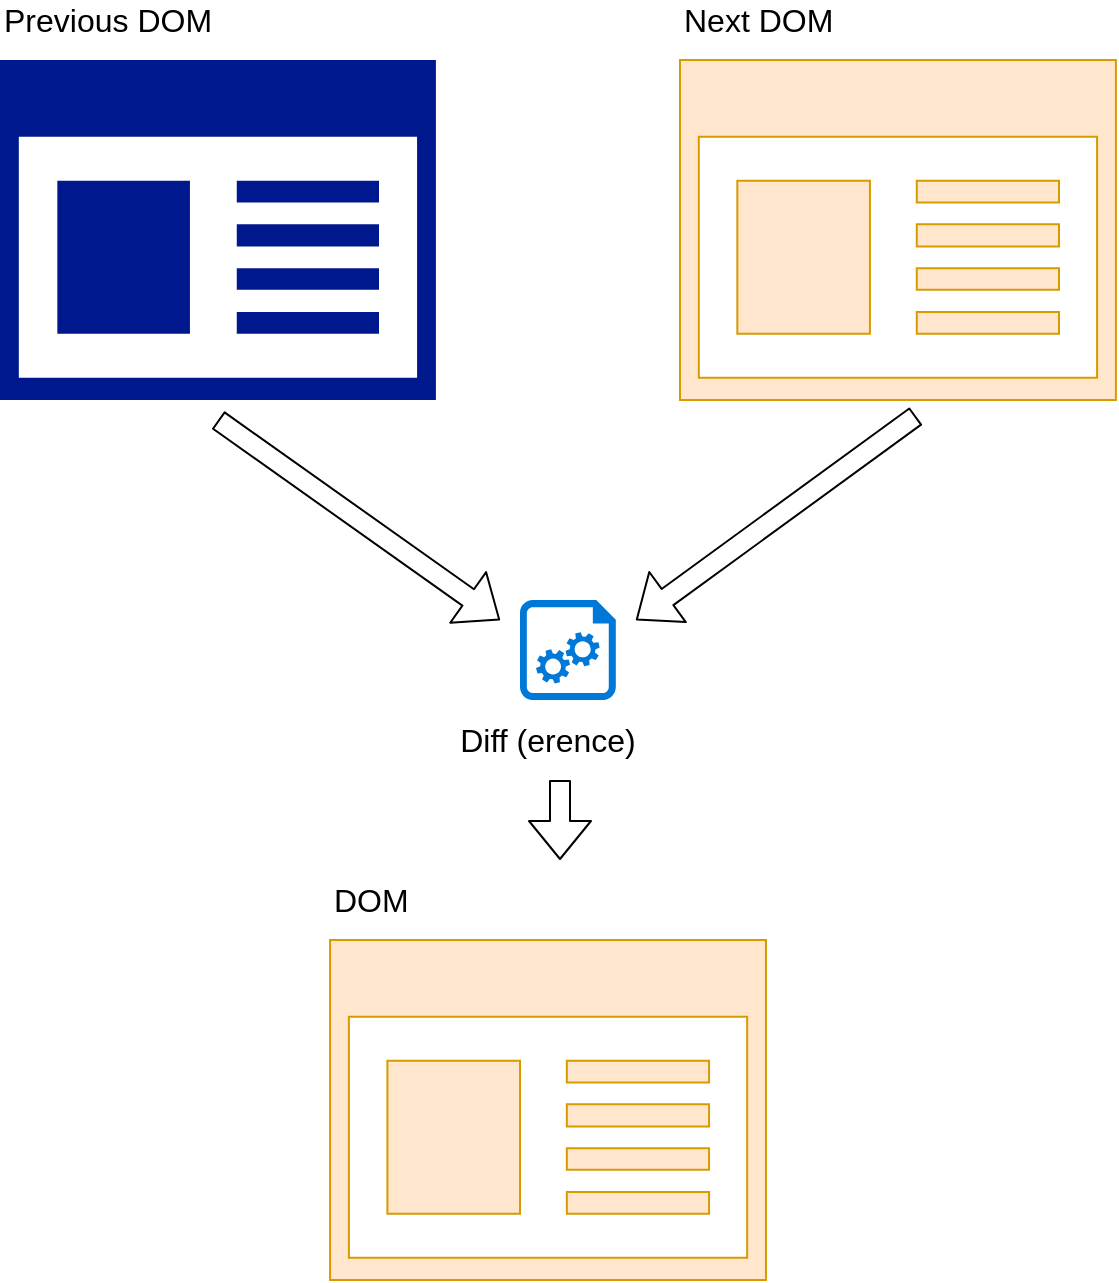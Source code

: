 <mxfile version="14.2.9" type="github">
  <diagram id="47Tz1IglF0DNrbYXFpfn" name="Page-1">
    <mxGraphModel dx="1426" dy="682" grid="1" gridSize="10" guides="1" tooltips="1" connect="1" arrows="1" fold="1" page="1" pageScale="1" pageWidth="850" pageHeight="1100" math="0" shadow="0">
      <root>
        <mxCell id="0" />
        <mxCell id="1" parent="0" />
        <mxCell id="Mqgu-dclHp-rflfHcWSP-2" value="" style="aspect=fixed;pointerEvents=1;shadow=0;dashed=0;html=1;strokeColor=none;labelPosition=center;verticalLabelPosition=bottom;verticalAlign=top;align=center;fillColor=#00188D;shape=mxgraph.mscae.enterprise.app_generic" vertex="1" parent="1">
          <mxGeometry x="100" y="160" width="217.95" height="170" as="geometry" />
        </mxCell>
        <mxCell id="Mqgu-dclHp-rflfHcWSP-4" value="" style="aspect=fixed;pointerEvents=1;shadow=0;dashed=0;html=1;strokeColor=#d79b00;labelPosition=center;verticalLabelPosition=bottom;verticalAlign=top;align=center;fillColor=#ffe6cc;shape=mxgraph.mscae.enterprise.app_generic" vertex="1" parent="1">
          <mxGeometry x="440" y="160" width="217.95" height="170" as="geometry" />
        </mxCell>
        <mxCell id="Mqgu-dclHp-rflfHcWSP-5" value="" style="aspect=fixed;pointerEvents=1;shadow=0;dashed=0;html=1;strokeColor=none;labelPosition=center;verticalLabelPosition=bottom;verticalAlign=top;align=center;shape=mxgraph.azure.startup_task;fillColor=#0078D7;" vertex="1" parent="1">
          <mxGeometry x="360" y="430" width="48" height="50" as="geometry" />
        </mxCell>
        <mxCell id="Mqgu-dclHp-rflfHcWSP-6" value="" style="aspect=fixed;pointerEvents=1;shadow=0;dashed=0;html=1;strokeColor=#d79b00;labelPosition=center;verticalLabelPosition=bottom;verticalAlign=top;align=center;fillColor=#ffe6cc;shape=mxgraph.mscae.enterprise.app_generic" vertex="1" parent="1">
          <mxGeometry x="265.03" y="600" width="217.95" height="170" as="geometry" />
        </mxCell>
        <mxCell id="Mqgu-dclHp-rflfHcWSP-7" value="&lt;font style=&quot;font-size: 16px&quot;&gt;Previous DOM&lt;/font&gt;" style="text;html=1;strokeColor=none;fillColor=none;align=left;verticalAlign=middle;whiteSpace=wrap;rounded=0;" vertex="1" parent="1">
          <mxGeometry x="100" y="130" width="120" height="20" as="geometry" />
        </mxCell>
        <mxCell id="Mqgu-dclHp-rflfHcWSP-9" value="&lt;font style=&quot;font-size: 16px&quot;&gt;Next DOM&lt;/font&gt;" style="text;html=1;strokeColor=none;fillColor=none;align=left;verticalAlign=middle;whiteSpace=wrap;rounded=0;" vertex="1" parent="1">
          <mxGeometry x="440" y="130" width="120" height="20" as="geometry" />
        </mxCell>
        <mxCell id="Mqgu-dclHp-rflfHcWSP-10" value="&lt;font style=&quot;font-size: 16px&quot;&gt;Diff (erence)&lt;/font&gt;" style="text;html=1;strokeColor=none;fillColor=none;align=center;verticalAlign=middle;whiteSpace=wrap;rounded=0;" vertex="1" parent="1">
          <mxGeometry x="314" y="490" width="120" height="20" as="geometry" />
        </mxCell>
        <mxCell id="Mqgu-dclHp-rflfHcWSP-11" value="&lt;font style=&quot;font-size: 16px&quot;&gt;DOM&lt;/font&gt;" style="text;html=1;strokeColor=none;fillColor=none;align=left;verticalAlign=middle;whiteSpace=wrap;rounded=0;" vertex="1" parent="1">
          <mxGeometry x="265.03" y="570" width="120" height="20" as="geometry" />
        </mxCell>
        <mxCell id="Mqgu-dclHp-rflfHcWSP-13" value="" style="shape=flexArrow;endArrow=classic;html=1;" edge="1" parent="1">
          <mxGeometry width="50" height="50" relative="1" as="geometry">
            <mxPoint x="209" y="340" as="sourcePoint" />
            <mxPoint x="350" y="440" as="targetPoint" />
          </mxGeometry>
        </mxCell>
        <mxCell id="Mqgu-dclHp-rflfHcWSP-14" value="" style="shape=flexArrow;endArrow=classic;html=1;" edge="1" parent="1">
          <mxGeometry width="50" height="50" relative="1" as="geometry">
            <mxPoint x="558" y="338" as="sourcePoint" />
            <mxPoint x="418" y="440" as="targetPoint" />
          </mxGeometry>
        </mxCell>
        <mxCell id="Mqgu-dclHp-rflfHcWSP-15" value="" style="shape=flexArrow;endArrow=classic;html=1;" edge="1" parent="1">
          <mxGeometry width="50" height="50" relative="1" as="geometry">
            <mxPoint x="380" y="520" as="sourcePoint" />
            <mxPoint x="380" y="560" as="targetPoint" />
          </mxGeometry>
        </mxCell>
      </root>
    </mxGraphModel>
  </diagram>
</mxfile>
